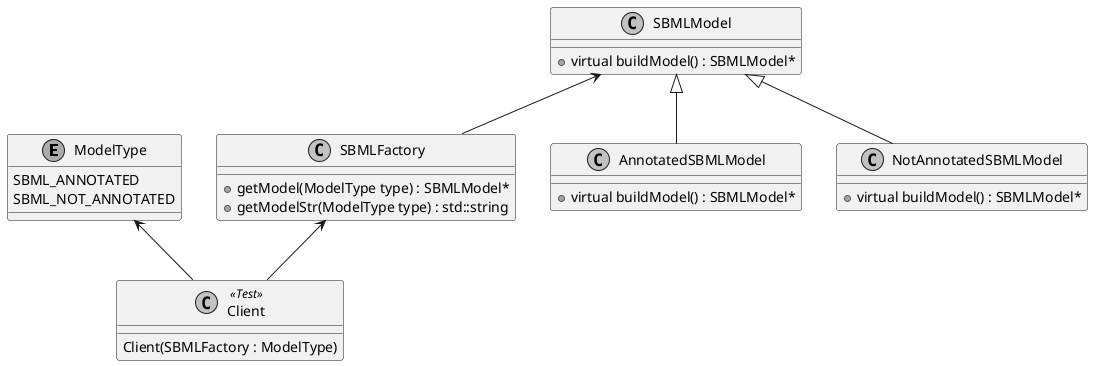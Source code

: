 @startuml
skinparam monochrome true

enum ModelType {
    SBML_ANNOTATED
    SBML_NOT_ANNOTATED
}

class SBMLFactory {
    + getModel(ModelType type) : SBMLModel*
    + getModelStr(ModelType type) : std::string
}

class SBMLModel{
    + virtual buildModel() : SBMLModel*
}

class AnnotatedSBMLModel {
    + virtual buildModel() : SBMLModel*
}

class NotAnnotatedSBMLModel {
    + virtual buildModel() : SBMLModel*
}

SBMLModel <|-- NotAnnotatedSBMLModel
SBMLModel <|-- AnnotatedSBMLModel


class Client <<Test>>{
    Client(SBMLFactory : ModelType)
}

SBMLFactory <-- Client
ModelType <-- Client
SBMLModel <-- SBMLFactory











@enduml